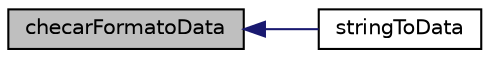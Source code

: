 digraph "checarFormatoData"
{
  edge [fontname="Helvetica",fontsize="10",labelfontname="Helvetica",labelfontsize="10"];
  node [fontname="Helvetica",fontsize="10",shape=record];
  rankdir="LR";
  Node7 [label="checarFormatoData",height=0.2,width=0.4,color="black", fillcolor="grey75", style="filled", fontcolor="black"];
  Node7 -> Node8 [dir="back",color="midnightblue",fontsize="10",style="solid",fontname="Helvetica"];
  Node8 [label="stringToData",height=0.2,width=0.4,color="black", fillcolor="white", style="filled",URL="$data_util_8h.html#a8fae270d43f81f88f9b44ba57f04899e",tooltip="converte string para data "];
}
